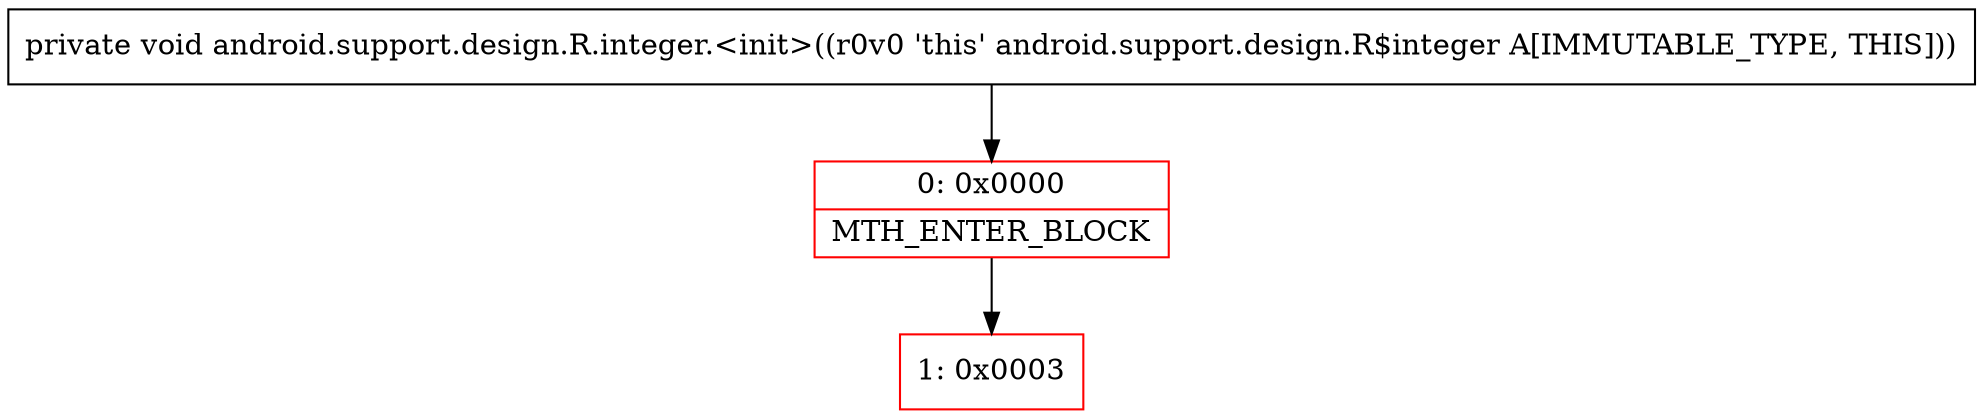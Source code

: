 digraph "CFG forandroid.support.design.R.integer.\<init\>()V" {
subgraph cluster_Region_2075955741 {
label = "R(0)";
node [shape=record,color=blue];
}
Node_0 [shape=record,color=red,label="{0\:\ 0x0000|MTH_ENTER_BLOCK\l}"];
Node_1 [shape=record,color=red,label="{1\:\ 0x0003}"];
MethodNode[shape=record,label="{private void android.support.design.R.integer.\<init\>((r0v0 'this' android.support.design.R$integer A[IMMUTABLE_TYPE, THIS])) }"];
MethodNode -> Node_0;
Node_0 -> Node_1;
}

